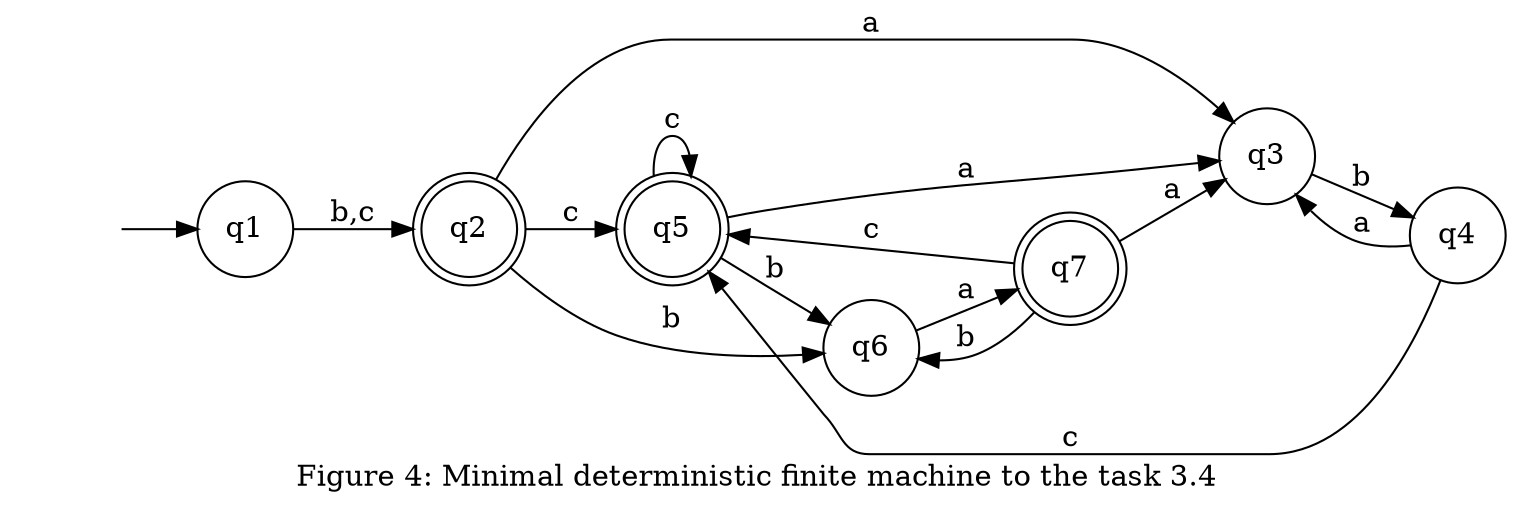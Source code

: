 digraph {
    "" [shape=none]
    node [shape=circle]
    "q2" [shape="doublecircle"]
    "q5" [shape="doublecircle"]
    "q7" [shape="doublecircle"]
    "" -> q1;
    q1 -> q2[label="b,c"]
    q2 -> q5[label="c"]
    q2 -> q3[label="a"]
    q2 -> q6[label="b"]
    q3 -> q4[label="b"]
    q4 -> q3[label="a"]
    q4 -> q5[label="c"]
    q5 -> q5[label="c"]
    q5 -> q6[label="b"]
    q5 -> q3[label="a"]
    q6 -> q7[label="a"]
    q7 -> q6[label="b"]
    q7 -> q3[label="a"]
    q7 -> q5[label="c"]
    rankdir = LR
    label = "Figure 4: Minimal deterministic finite machine to the task 3.4"
}